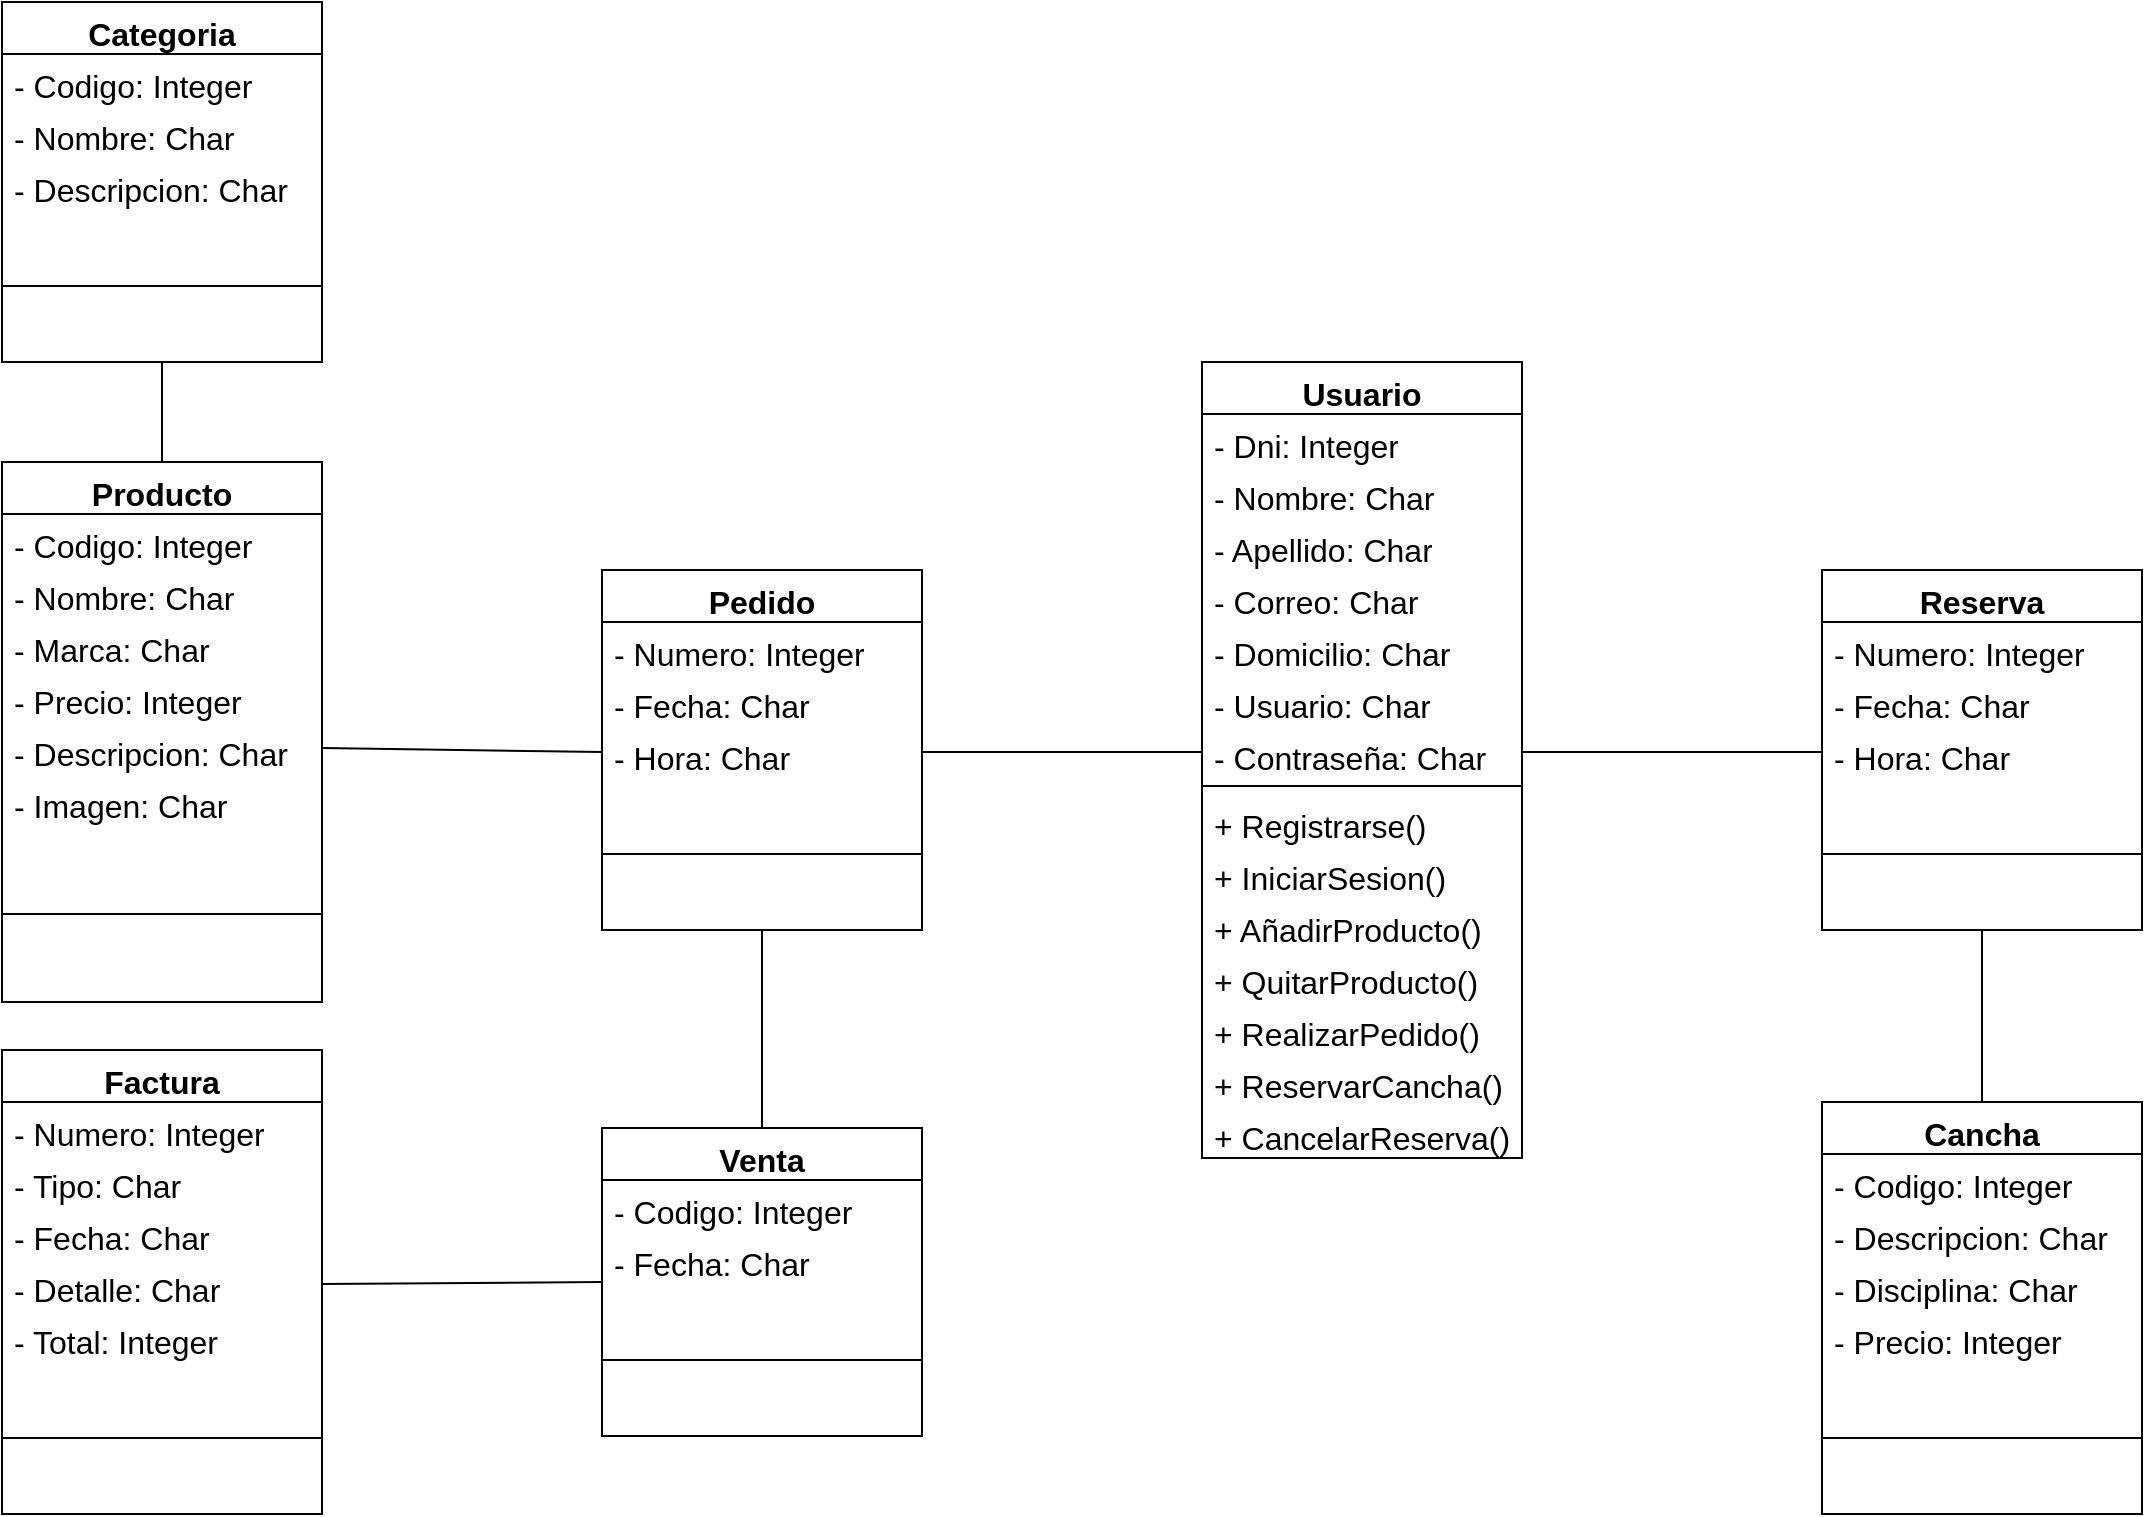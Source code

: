 <mxfile version="23.0.1" type="device">
  <diagram id="C5RBs43oDa-KdzZeNtuy" name="Page-1">
    <mxGraphModel dx="880" dy="502" grid="0" gridSize="10" guides="1" tooltips="1" connect="1" arrows="1" fold="1" page="1" pageScale="1" pageWidth="1169" pageHeight="827" background="#FFFFFF" math="0" shadow="0">
      <root>
        <mxCell id="WIyWlLk6GJQsqaUBKTNV-0" />
        <mxCell id="WIyWlLk6GJQsqaUBKTNV-1" parent="WIyWlLk6GJQsqaUBKTNV-0" />
        <mxCell id="qIdFY4mMrTVGqHNi4Kh3-2" value="Usuario" style="swimlane;fontStyle=1;align=center;verticalAlign=top;childLayout=stackLayout;horizontal=1;startSize=26;horizontalStack=0;resizeParent=1;resizeParentMax=0;resizeLast=0;collapsible=1;marginBottom=0;whiteSpace=wrap;html=1;fontSize=16;rounded=0;labelBackgroundColor=none;" vertex="1" parent="WIyWlLk6GJQsqaUBKTNV-1">
          <mxGeometry x="640" y="220" width="160" height="398" as="geometry" />
        </mxCell>
        <mxCell id="qIdFY4mMrTVGqHNi4Kh3-9" value="- Dni: Integer" style="text;strokeColor=none;fillColor=none;align=left;verticalAlign=top;spacingLeft=4;spacingRight=4;overflow=hidden;rotatable=0;points=[[0,0.5],[1,0.5]];portConstraint=eastwest;whiteSpace=wrap;html=1;fontSize=16;rounded=0;labelBackgroundColor=none;" vertex="1" parent="qIdFY4mMrTVGqHNi4Kh3-2">
          <mxGeometry y="26" width="160" height="26" as="geometry" />
        </mxCell>
        <mxCell id="qIdFY4mMrTVGqHNi4Kh3-6" value="- Nombre: Char" style="text;strokeColor=none;fillColor=none;align=left;verticalAlign=top;spacingLeft=4;spacingRight=4;overflow=hidden;rotatable=0;points=[[0,0.5],[1,0.5]];portConstraint=eastwest;whiteSpace=wrap;html=1;fontSize=16;rounded=0;labelBackgroundColor=none;" vertex="1" parent="qIdFY4mMrTVGqHNi4Kh3-2">
          <mxGeometry y="52" width="160" height="26" as="geometry" />
        </mxCell>
        <mxCell id="qIdFY4mMrTVGqHNi4Kh3-3" value="- Apellido: Char" style="text;strokeColor=none;fillColor=none;align=left;verticalAlign=top;spacingLeft=4;spacingRight=4;overflow=hidden;rotatable=0;points=[[0,0.5],[1,0.5]];portConstraint=eastwest;whiteSpace=wrap;html=1;fontSize=16;rounded=0;labelBackgroundColor=none;" vertex="1" parent="qIdFY4mMrTVGqHNi4Kh3-2">
          <mxGeometry y="78" width="160" height="26" as="geometry" />
        </mxCell>
        <mxCell id="qIdFY4mMrTVGqHNi4Kh3-7" value="- Correo: Char" style="text;strokeColor=none;fillColor=none;align=left;verticalAlign=top;spacingLeft=4;spacingRight=4;overflow=hidden;rotatable=0;points=[[0,0.5],[1,0.5]];portConstraint=eastwest;whiteSpace=wrap;html=1;fontSize=16;rounded=0;labelBackgroundColor=none;" vertex="1" parent="qIdFY4mMrTVGqHNi4Kh3-2">
          <mxGeometry y="104" width="160" height="26" as="geometry" />
        </mxCell>
        <mxCell id="qIdFY4mMrTVGqHNi4Kh3-10" value="- Domicilio: Char" style="text;strokeColor=none;fillColor=none;align=left;verticalAlign=top;spacingLeft=4;spacingRight=4;overflow=hidden;rotatable=0;points=[[0,0.5],[1,0.5]];portConstraint=eastwest;whiteSpace=wrap;html=1;fontSize=16;rounded=0;labelBackgroundColor=none;" vertex="1" parent="qIdFY4mMrTVGqHNi4Kh3-2">
          <mxGeometry y="130" width="160" height="26" as="geometry" />
        </mxCell>
        <mxCell id="qIdFY4mMrTVGqHNi4Kh3-11" value="- Usuario: Char" style="text;strokeColor=none;fillColor=none;align=left;verticalAlign=top;spacingLeft=4;spacingRight=4;overflow=hidden;rotatable=0;points=[[0,0.5],[1,0.5]];portConstraint=eastwest;whiteSpace=wrap;html=1;fontSize=16;rounded=0;labelBackgroundColor=none;" vertex="1" parent="qIdFY4mMrTVGqHNi4Kh3-2">
          <mxGeometry y="156" width="160" height="26" as="geometry" />
        </mxCell>
        <mxCell id="qIdFY4mMrTVGqHNi4Kh3-8" value="- Contraseña: Char" style="text;strokeColor=none;fillColor=none;align=left;verticalAlign=top;spacingLeft=4;spacingRight=4;overflow=hidden;rotatable=0;points=[[0,0.5],[1,0.5]];portConstraint=eastwest;whiteSpace=wrap;html=1;fontSize=16;rounded=0;labelBackgroundColor=none;" vertex="1" parent="qIdFY4mMrTVGqHNi4Kh3-2">
          <mxGeometry y="182" width="160" height="26" as="geometry" />
        </mxCell>
        <mxCell id="qIdFY4mMrTVGqHNi4Kh3-4" value="" style="line;strokeWidth=1;fillColor=none;align=left;verticalAlign=middle;spacingTop=-1;spacingLeft=3;spacingRight=3;rotatable=0;labelPosition=right;points=[];portConstraint=eastwest;fontSize=16;rounded=0;labelBackgroundColor=none;" vertex="1" parent="qIdFY4mMrTVGqHNi4Kh3-2">
          <mxGeometry y="208" width="160" height="8" as="geometry" />
        </mxCell>
        <mxCell id="qIdFY4mMrTVGqHNi4Kh3-5" value="+ Registrarse()" style="text;strokeColor=none;fillColor=none;align=left;verticalAlign=top;spacingLeft=4;spacingRight=4;overflow=hidden;rotatable=0;points=[[0,0.5],[1,0.5]];portConstraint=eastwest;whiteSpace=wrap;html=1;fontSize=16;rounded=0;labelBackgroundColor=none;" vertex="1" parent="qIdFY4mMrTVGqHNi4Kh3-2">
          <mxGeometry y="216" width="160" height="26" as="geometry" />
        </mxCell>
        <mxCell id="qIdFY4mMrTVGqHNi4Kh3-13" value="+ IniciarSesion()" style="text;strokeColor=none;fillColor=none;align=left;verticalAlign=top;spacingLeft=4;spacingRight=4;overflow=hidden;rotatable=0;points=[[0,0.5],[1,0.5]];portConstraint=eastwest;whiteSpace=wrap;html=1;fontSize=16;rounded=0;labelBackgroundColor=none;" vertex="1" parent="qIdFY4mMrTVGqHNi4Kh3-2">
          <mxGeometry y="242" width="160" height="26" as="geometry" />
        </mxCell>
        <mxCell id="qIdFY4mMrTVGqHNi4Kh3-12" value="+ AñadirProducto()" style="text;strokeColor=none;fillColor=none;align=left;verticalAlign=top;spacingLeft=4;spacingRight=4;overflow=hidden;rotatable=0;points=[[0,0.5],[1,0.5]];portConstraint=eastwest;whiteSpace=wrap;html=1;fontSize=16;rounded=0;labelBackgroundColor=none;" vertex="1" parent="qIdFY4mMrTVGqHNi4Kh3-2">
          <mxGeometry y="268" width="160" height="26" as="geometry" />
        </mxCell>
        <mxCell id="qIdFY4mMrTVGqHNi4Kh3-16" value="+ QuitarProducto()" style="text;strokeColor=none;fillColor=none;align=left;verticalAlign=top;spacingLeft=4;spacingRight=4;overflow=hidden;rotatable=0;points=[[0,0.5],[1,0.5]];portConstraint=eastwest;whiteSpace=wrap;html=1;fontSize=16;rounded=0;labelBackgroundColor=none;" vertex="1" parent="qIdFY4mMrTVGqHNi4Kh3-2">
          <mxGeometry y="294" width="160" height="26" as="geometry" />
        </mxCell>
        <mxCell id="qIdFY4mMrTVGqHNi4Kh3-14" value="+ RealizarPedido()" style="text;strokeColor=none;fillColor=none;align=left;verticalAlign=top;spacingLeft=4;spacingRight=4;overflow=hidden;rotatable=0;points=[[0,0.5],[1,0.5]];portConstraint=eastwest;whiteSpace=wrap;html=1;fontSize=16;rounded=0;labelBackgroundColor=none;" vertex="1" parent="qIdFY4mMrTVGqHNi4Kh3-2">
          <mxGeometry y="320" width="160" height="26" as="geometry" />
        </mxCell>
        <mxCell id="qIdFY4mMrTVGqHNi4Kh3-15" value="+ ReservarCancha()" style="text;strokeColor=none;fillColor=none;align=left;verticalAlign=top;spacingLeft=4;spacingRight=4;overflow=hidden;rotatable=0;points=[[0,0.5],[1,0.5]];portConstraint=eastwest;whiteSpace=wrap;html=1;fontSize=16;rounded=0;labelBackgroundColor=none;" vertex="1" parent="qIdFY4mMrTVGqHNi4Kh3-2">
          <mxGeometry y="346" width="160" height="26" as="geometry" />
        </mxCell>
        <mxCell id="qIdFY4mMrTVGqHNi4Kh3-17" value="+ CancelarReserva()" style="text;strokeColor=none;fillColor=none;align=left;verticalAlign=top;spacingLeft=4;spacingRight=4;overflow=hidden;rotatable=0;points=[[0,0.5],[1,0.5]];portConstraint=eastwest;whiteSpace=wrap;html=1;fontSize=16;rounded=0;labelBackgroundColor=none;" vertex="1" parent="qIdFY4mMrTVGqHNi4Kh3-2">
          <mxGeometry y="372" width="160" height="26" as="geometry" />
        </mxCell>
        <mxCell id="qIdFY4mMrTVGqHNi4Kh3-34" value="Producto" style="swimlane;fontStyle=1;align=center;verticalAlign=top;childLayout=stackLayout;horizontal=1;startSize=26;horizontalStack=0;resizeParent=1;resizeParentMax=0;resizeLast=0;collapsible=1;marginBottom=0;whiteSpace=wrap;html=1;fontSize=16;rounded=0;labelBackgroundColor=none;" vertex="1" parent="WIyWlLk6GJQsqaUBKTNV-1">
          <mxGeometry x="40" y="270" width="160" height="270" as="geometry" />
        </mxCell>
        <mxCell id="qIdFY4mMrTVGqHNi4Kh3-35" value="- Codigo: Integer" style="text;strokeColor=none;fillColor=none;align=left;verticalAlign=top;spacingLeft=4;spacingRight=4;overflow=hidden;rotatable=0;points=[[0,0.5],[1,0.5]];portConstraint=eastwest;whiteSpace=wrap;html=1;fontSize=16;rounded=0;labelBackgroundColor=none;" vertex="1" parent="qIdFY4mMrTVGqHNi4Kh3-34">
          <mxGeometry y="26" width="160" height="26" as="geometry" />
        </mxCell>
        <mxCell id="qIdFY4mMrTVGqHNi4Kh3-36" value="- Nombre: Char" style="text;strokeColor=none;fillColor=none;align=left;verticalAlign=top;spacingLeft=4;spacingRight=4;overflow=hidden;rotatable=0;points=[[0,0.5],[1,0.5]];portConstraint=eastwest;whiteSpace=wrap;html=1;fontSize=16;rounded=0;labelBackgroundColor=none;" vertex="1" parent="qIdFY4mMrTVGqHNi4Kh3-34">
          <mxGeometry y="52" width="160" height="26" as="geometry" />
        </mxCell>
        <mxCell id="qIdFY4mMrTVGqHNi4Kh3-37" value="- Marca: Char" style="text;strokeColor=none;fillColor=none;align=left;verticalAlign=top;spacingLeft=4;spacingRight=4;overflow=hidden;rotatable=0;points=[[0,0.5],[1,0.5]];portConstraint=eastwest;whiteSpace=wrap;html=1;fontSize=16;rounded=0;labelBackgroundColor=none;" vertex="1" parent="qIdFY4mMrTVGqHNi4Kh3-34">
          <mxGeometry y="78" width="160" height="26" as="geometry" />
        </mxCell>
        <mxCell id="qIdFY4mMrTVGqHNi4Kh3-38" value="- Precio: Integer" style="text;strokeColor=none;fillColor=none;align=left;verticalAlign=top;spacingLeft=4;spacingRight=4;overflow=hidden;rotatable=0;points=[[0,0.5],[1,0.5]];portConstraint=eastwest;whiteSpace=wrap;html=1;fontSize=16;rounded=0;labelBackgroundColor=none;" vertex="1" parent="qIdFY4mMrTVGqHNi4Kh3-34">
          <mxGeometry y="104" width="160" height="26" as="geometry" />
        </mxCell>
        <mxCell id="qIdFY4mMrTVGqHNi4Kh3-39" value="- Descripcion: Char" style="text;strokeColor=none;fillColor=none;align=left;verticalAlign=top;spacingLeft=4;spacingRight=4;overflow=hidden;rotatable=0;points=[[0,0.5],[1,0.5]];portConstraint=eastwest;whiteSpace=wrap;html=1;fontSize=16;rounded=0;labelBackgroundColor=none;" vertex="1" parent="qIdFY4mMrTVGqHNi4Kh3-34">
          <mxGeometry y="130" width="160" height="26" as="geometry" />
        </mxCell>
        <mxCell id="qIdFY4mMrTVGqHNi4Kh3-40" value="- Imagen: Char" style="text;strokeColor=none;fillColor=none;align=left;verticalAlign=top;spacingLeft=4;spacingRight=4;overflow=hidden;rotatable=0;points=[[0,0.5],[1,0.5]];portConstraint=eastwest;whiteSpace=wrap;html=1;fontSize=16;rounded=0;labelBackgroundColor=none;" vertex="1" parent="qIdFY4mMrTVGqHNi4Kh3-34">
          <mxGeometry y="156" width="160" height="26" as="geometry" />
        </mxCell>
        <mxCell id="qIdFY4mMrTVGqHNi4Kh3-42" value="" style="line;strokeWidth=1;fillColor=none;align=left;verticalAlign=middle;spacingTop=-1;spacingLeft=3;spacingRight=3;rotatable=0;labelPosition=right;points=[];portConstraint=eastwest;fontSize=16;rounded=0;labelBackgroundColor=none;" vertex="1" parent="qIdFY4mMrTVGqHNi4Kh3-34">
          <mxGeometry y="182" width="160" height="88" as="geometry" />
        </mxCell>
        <mxCell id="qIdFY4mMrTVGqHNi4Kh3-66" value="Categoria" style="swimlane;fontStyle=1;align=center;verticalAlign=top;childLayout=stackLayout;horizontal=1;startSize=26;horizontalStack=0;resizeParent=1;resizeParentMax=0;resizeLast=0;collapsible=1;marginBottom=0;whiteSpace=wrap;html=1;fontSize=16;rounded=0;labelBackgroundColor=none;" vertex="1" parent="WIyWlLk6GJQsqaUBKTNV-1">
          <mxGeometry x="40" y="40" width="160" height="180" as="geometry" />
        </mxCell>
        <mxCell id="qIdFY4mMrTVGqHNi4Kh3-67" value="- Codigo: Integer" style="text;strokeColor=none;fillColor=none;align=left;verticalAlign=top;spacingLeft=4;spacingRight=4;overflow=hidden;rotatable=0;points=[[0,0.5],[1,0.5]];portConstraint=eastwest;whiteSpace=wrap;html=1;fontSize=16;rounded=0;labelBackgroundColor=none;" vertex="1" parent="qIdFY4mMrTVGqHNi4Kh3-66">
          <mxGeometry y="26" width="160" height="26" as="geometry" />
        </mxCell>
        <mxCell id="qIdFY4mMrTVGqHNi4Kh3-68" value="- Nombre: Char" style="text;strokeColor=none;fillColor=none;align=left;verticalAlign=top;spacingLeft=4;spacingRight=4;overflow=hidden;rotatable=0;points=[[0,0.5],[1,0.5]];portConstraint=eastwest;whiteSpace=wrap;html=1;fontSize=16;rounded=0;labelBackgroundColor=none;" vertex="1" parent="qIdFY4mMrTVGqHNi4Kh3-66">
          <mxGeometry y="52" width="160" height="26" as="geometry" />
        </mxCell>
        <mxCell id="qIdFY4mMrTVGqHNi4Kh3-69" value="- Descripcion: Char" style="text;strokeColor=none;fillColor=none;align=left;verticalAlign=top;spacingLeft=4;spacingRight=4;overflow=hidden;rotatable=0;points=[[0,0.5],[1,0.5]];portConstraint=eastwest;whiteSpace=wrap;html=1;fontSize=16;rounded=0;labelBackgroundColor=none;" vertex="1" parent="qIdFY4mMrTVGqHNi4Kh3-66">
          <mxGeometry y="78" width="160" height="26" as="geometry" />
        </mxCell>
        <mxCell id="qIdFY4mMrTVGqHNi4Kh3-70" value="" style="line;strokeWidth=1;fillColor=none;align=left;verticalAlign=middle;spacingTop=-1;spacingLeft=3;spacingRight=3;rotatable=0;labelPosition=right;points=[];portConstraint=eastwest;fontSize=16;rounded=0;labelBackgroundColor=none;" vertex="1" parent="qIdFY4mMrTVGqHNi4Kh3-66">
          <mxGeometry y="104" width="160" height="76" as="geometry" />
        </mxCell>
        <mxCell id="qIdFY4mMrTVGqHNi4Kh3-71" value="Venta" style="swimlane;fontStyle=1;align=center;verticalAlign=top;childLayout=stackLayout;horizontal=1;startSize=26;horizontalStack=0;resizeParent=1;resizeParentMax=0;resizeLast=0;collapsible=1;marginBottom=0;whiteSpace=wrap;html=1;fontSize=16;rounded=0;labelBackgroundColor=none;" vertex="1" parent="WIyWlLk6GJQsqaUBKTNV-1">
          <mxGeometry x="340" y="603" width="160" height="154" as="geometry" />
        </mxCell>
        <mxCell id="qIdFY4mMrTVGqHNi4Kh3-72" value="- Codigo: Integer" style="text;strokeColor=none;fillColor=none;align=left;verticalAlign=top;spacingLeft=4;spacingRight=4;overflow=hidden;rotatable=0;points=[[0,0.5],[1,0.5]];portConstraint=eastwest;whiteSpace=wrap;html=1;fontSize=16;rounded=0;labelBackgroundColor=none;" vertex="1" parent="qIdFY4mMrTVGqHNi4Kh3-71">
          <mxGeometry y="26" width="160" height="26" as="geometry" />
        </mxCell>
        <mxCell id="qIdFY4mMrTVGqHNi4Kh3-73" value="- Fecha: Char" style="text;strokeColor=none;fillColor=none;align=left;verticalAlign=top;spacingLeft=4;spacingRight=4;overflow=hidden;rotatable=0;points=[[0,0.5],[1,0.5]];portConstraint=eastwest;whiteSpace=wrap;html=1;fontSize=16;rounded=0;labelBackgroundColor=none;" vertex="1" parent="qIdFY4mMrTVGqHNi4Kh3-71">
          <mxGeometry y="52" width="160" height="26" as="geometry" />
        </mxCell>
        <mxCell id="qIdFY4mMrTVGqHNi4Kh3-75" value="" style="line;strokeWidth=1;fillColor=none;align=left;verticalAlign=middle;spacingTop=-1;spacingLeft=3;spacingRight=3;rotatable=0;labelPosition=right;points=[];portConstraint=eastwest;fontSize=16;rounded=0;labelBackgroundColor=none;" vertex="1" parent="qIdFY4mMrTVGqHNi4Kh3-71">
          <mxGeometry y="78" width="160" height="76" as="geometry" />
        </mxCell>
        <mxCell id="qIdFY4mMrTVGqHNi4Kh3-76" value="Factura" style="swimlane;fontStyle=1;align=center;verticalAlign=top;childLayout=stackLayout;horizontal=1;startSize=26;horizontalStack=0;resizeParent=1;resizeParentMax=0;resizeLast=0;collapsible=1;marginBottom=0;whiteSpace=wrap;html=1;fontSize=16;rounded=0;labelBackgroundColor=none;" vertex="1" parent="WIyWlLk6GJQsqaUBKTNV-1">
          <mxGeometry x="40" y="564" width="160" height="232" as="geometry" />
        </mxCell>
        <mxCell id="qIdFY4mMrTVGqHNi4Kh3-77" value="- Numero: Integer" style="text;strokeColor=none;fillColor=none;align=left;verticalAlign=top;spacingLeft=4;spacingRight=4;overflow=hidden;rotatable=0;points=[[0,0.5],[1,0.5]];portConstraint=eastwest;whiteSpace=wrap;html=1;fontSize=16;rounded=0;labelBackgroundColor=none;" vertex="1" parent="qIdFY4mMrTVGqHNi4Kh3-76">
          <mxGeometry y="26" width="160" height="26" as="geometry" />
        </mxCell>
        <mxCell id="qIdFY4mMrTVGqHNi4Kh3-78" value="- Tipo: Char" style="text;strokeColor=none;fillColor=none;align=left;verticalAlign=top;spacingLeft=4;spacingRight=4;overflow=hidden;rotatable=0;points=[[0,0.5],[1,0.5]];portConstraint=eastwest;whiteSpace=wrap;html=1;fontSize=16;rounded=0;labelBackgroundColor=none;" vertex="1" parent="qIdFY4mMrTVGqHNi4Kh3-76">
          <mxGeometry y="52" width="160" height="26" as="geometry" />
        </mxCell>
        <mxCell id="qIdFY4mMrTVGqHNi4Kh3-79" value="- Fecha: Char" style="text;strokeColor=none;fillColor=none;align=left;verticalAlign=top;spacingLeft=4;spacingRight=4;overflow=hidden;rotatable=0;points=[[0,0.5],[1,0.5]];portConstraint=eastwest;whiteSpace=wrap;html=1;fontSize=16;rounded=0;labelBackgroundColor=none;" vertex="1" parent="qIdFY4mMrTVGqHNi4Kh3-76">
          <mxGeometry y="78" width="160" height="26" as="geometry" />
        </mxCell>
        <mxCell id="qIdFY4mMrTVGqHNi4Kh3-81" value="- Detalle: Char" style="text;strokeColor=none;fillColor=none;align=left;verticalAlign=top;spacingLeft=4;spacingRight=4;overflow=hidden;rotatable=0;points=[[0,0.5],[1,0.5]];portConstraint=eastwest;whiteSpace=wrap;html=1;fontSize=16;rounded=0;labelBackgroundColor=none;" vertex="1" parent="qIdFY4mMrTVGqHNi4Kh3-76">
          <mxGeometry y="104" width="160" height="26" as="geometry" />
        </mxCell>
        <mxCell id="qIdFY4mMrTVGqHNi4Kh3-82" value="- Total: Integer" style="text;strokeColor=none;fillColor=none;align=left;verticalAlign=top;spacingLeft=4;spacingRight=4;overflow=hidden;rotatable=0;points=[[0,0.5],[1,0.5]];portConstraint=eastwest;whiteSpace=wrap;html=1;fontSize=16;rounded=0;labelBackgroundColor=none;" vertex="1" parent="qIdFY4mMrTVGqHNi4Kh3-76">
          <mxGeometry y="130" width="160" height="26" as="geometry" />
        </mxCell>
        <mxCell id="qIdFY4mMrTVGqHNi4Kh3-80" value="" style="line;strokeWidth=1;fillColor=none;align=left;verticalAlign=middle;spacingTop=-1;spacingLeft=3;spacingRight=3;rotatable=0;labelPosition=right;points=[];portConstraint=eastwest;fontSize=16;rounded=0;labelBackgroundColor=none;" vertex="1" parent="qIdFY4mMrTVGqHNi4Kh3-76">
          <mxGeometry y="156" width="160" height="76" as="geometry" />
        </mxCell>
        <mxCell id="qIdFY4mMrTVGqHNi4Kh3-83" value="Cancha" style="swimlane;fontStyle=1;align=center;verticalAlign=top;childLayout=stackLayout;horizontal=1;startSize=26;horizontalStack=0;resizeParent=1;resizeParentMax=0;resizeLast=0;collapsible=1;marginBottom=0;whiteSpace=wrap;html=1;fontSize=16;rounded=0;labelBackgroundColor=none;" vertex="1" parent="WIyWlLk6GJQsqaUBKTNV-1">
          <mxGeometry x="950" y="590" width="160" height="206" as="geometry" />
        </mxCell>
        <mxCell id="qIdFY4mMrTVGqHNi4Kh3-84" value="- Codigo: Integer" style="text;strokeColor=none;fillColor=none;align=left;verticalAlign=top;spacingLeft=4;spacingRight=4;overflow=hidden;rotatable=0;points=[[0,0.5],[1,0.5]];portConstraint=eastwest;whiteSpace=wrap;html=1;fontSize=16;rounded=0;labelBackgroundColor=none;" vertex="1" parent="qIdFY4mMrTVGqHNi4Kh3-83">
          <mxGeometry y="26" width="160" height="26" as="geometry" />
        </mxCell>
        <mxCell id="qIdFY4mMrTVGqHNi4Kh3-85" value="- Descripcion: Char" style="text;strokeColor=none;fillColor=none;align=left;verticalAlign=top;spacingLeft=4;spacingRight=4;overflow=hidden;rotatable=0;points=[[0,0.5],[1,0.5]];portConstraint=eastwest;whiteSpace=wrap;html=1;fontSize=16;rounded=0;labelBackgroundColor=none;" vertex="1" parent="qIdFY4mMrTVGqHNi4Kh3-83">
          <mxGeometry y="52" width="160" height="26" as="geometry" />
        </mxCell>
        <mxCell id="qIdFY4mMrTVGqHNi4Kh3-86" value="- Disciplina: Char" style="text;strokeColor=none;fillColor=none;align=left;verticalAlign=top;spacingLeft=4;spacingRight=4;overflow=hidden;rotatable=0;points=[[0,0.5],[1,0.5]];portConstraint=eastwest;whiteSpace=wrap;html=1;fontSize=16;rounded=0;labelBackgroundColor=none;" vertex="1" parent="qIdFY4mMrTVGqHNi4Kh3-83">
          <mxGeometry y="78" width="160" height="26" as="geometry" />
        </mxCell>
        <mxCell id="qIdFY4mMrTVGqHNi4Kh3-88" value="- Precio: Integer" style="text;strokeColor=none;fillColor=none;align=left;verticalAlign=top;spacingLeft=4;spacingRight=4;overflow=hidden;rotatable=0;points=[[0,0.5],[1,0.5]];portConstraint=eastwest;whiteSpace=wrap;html=1;fontSize=16;rounded=0;labelBackgroundColor=none;" vertex="1" parent="qIdFY4mMrTVGqHNi4Kh3-83">
          <mxGeometry y="104" width="160" height="26" as="geometry" />
        </mxCell>
        <mxCell id="qIdFY4mMrTVGqHNi4Kh3-89" value="" style="line;strokeWidth=1;fillColor=none;align=left;verticalAlign=middle;spacingTop=-1;spacingLeft=3;spacingRight=3;rotatable=0;labelPosition=right;points=[];portConstraint=eastwest;fontSize=16;rounded=0;labelBackgroundColor=none;" vertex="1" parent="qIdFY4mMrTVGqHNi4Kh3-83">
          <mxGeometry y="130" width="160" height="76" as="geometry" />
        </mxCell>
        <mxCell id="qIdFY4mMrTVGqHNi4Kh3-90" value="Reserva" style="swimlane;fontStyle=1;align=center;verticalAlign=top;childLayout=stackLayout;horizontal=1;startSize=26;horizontalStack=0;resizeParent=1;resizeParentMax=0;resizeLast=0;collapsible=1;marginBottom=0;whiteSpace=wrap;html=1;fontSize=16;rounded=0;labelBackgroundColor=none;" vertex="1" parent="WIyWlLk6GJQsqaUBKTNV-1">
          <mxGeometry x="950" y="324" width="160" height="180" as="geometry" />
        </mxCell>
        <mxCell id="qIdFY4mMrTVGqHNi4Kh3-91" value="- Numero: Integer" style="text;strokeColor=none;fillColor=none;align=left;verticalAlign=top;spacingLeft=4;spacingRight=4;overflow=hidden;rotatable=0;points=[[0,0.5],[1,0.5]];portConstraint=eastwest;whiteSpace=wrap;html=1;fontSize=16;rounded=0;labelBackgroundColor=none;" vertex="1" parent="qIdFY4mMrTVGqHNi4Kh3-90">
          <mxGeometry y="26" width="160" height="26" as="geometry" />
        </mxCell>
        <mxCell id="qIdFY4mMrTVGqHNi4Kh3-93" value="- Fecha: Char" style="text;strokeColor=none;fillColor=none;align=left;verticalAlign=top;spacingLeft=4;spacingRight=4;overflow=hidden;rotatable=0;points=[[0,0.5],[1,0.5]];portConstraint=eastwest;whiteSpace=wrap;html=1;fontSize=16;rounded=0;labelBackgroundColor=none;" vertex="1" parent="qIdFY4mMrTVGqHNi4Kh3-90">
          <mxGeometry y="52" width="160" height="26" as="geometry" />
        </mxCell>
        <mxCell id="qIdFY4mMrTVGqHNi4Kh3-94" value="- Hora: Char" style="text;strokeColor=none;fillColor=none;align=left;verticalAlign=top;spacingLeft=4;spacingRight=4;overflow=hidden;rotatable=0;points=[[0,0.5],[1,0.5]];portConstraint=eastwest;whiteSpace=wrap;html=1;fontSize=16;rounded=0;labelBackgroundColor=none;" vertex="1" parent="qIdFY4mMrTVGqHNi4Kh3-90">
          <mxGeometry y="78" width="160" height="26" as="geometry" />
        </mxCell>
        <mxCell id="qIdFY4mMrTVGqHNi4Kh3-96" value="" style="line;strokeWidth=1;fillColor=none;align=left;verticalAlign=middle;spacingTop=-1;spacingLeft=3;spacingRight=3;rotatable=0;labelPosition=right;points=[];portConstraint=eastwest;fontSize=16;rounded=0;labelBackgroundColor=none;" vertex="1" parent="qIdFY4mMrTVGqHNi4Kh3-90">
          <mxGeometry y="104" width="160" height="76" as="geometry" />
        </mxCell>
        <mxCell id="qIdFY4mMrTVGqHNi4Kh3-18" value="Pedido" style="swimlane;fontStyle=1;align=center;verticalAlign=top;childLayout=stackLayout;horizontal=1;startSize=26;horizontalStack=0;resizeParent=1;resizeParentMax=0;resizeLast=0;collapsible=1;marginBottom=0;whiteSpace=wrap;html=1;fontSize=16;rounded=0;labelBackgroundColor=none;" vertex="1" parent="WIyWlLk6GJQsqaUBKTNV-1">
          <mxGeometry x="340" y="324" width="160" height="180" as="geometry" />
        </mxCell>
        <mxCell id="qIdFY4mMrTVGqHNi4Kh3-19" value="- Numero: Integer" style="text;strokeColor=none;fillColor=none;align=left;verticalAlign=top;spacingLeft=4;spacingRight=4;overflow=hidden;rotatable=0;points=[[0,0.5],[1,0.5]];portConstraint=eastwest;whiteSpace=wrap;html=1;fontSize=16;rounded=0;labelBackgroundColor=none;" vertex="1" parent="qIdFY4mMrTVGqHNi4Kh3-18">
          <mxGeometry y="26" width="160" height="26" as="geometry" />
        </mxCell>
        <mxCell id="qIdFY4mMrTVGqHNi4Kh3-20" value="- Fecha: Char" style="text;strokeColor=none;fillColor=none;align=left;verticalAlign=top;spacingLeft=4;spacingRight=4;overflow=hidden;rotatable=0;points=[[0,0.5],[1,0.5]];portConstraint=eastwest;whiteSpace=wrap;html=1;fontSize=16;rounded=0;labelBackgroundColor=none;" vertex="1" parent="qIdFY4mMrTVGqHNi4Kh3-18">
          <mxGeometry y="52" width="160" height="26" as="geometry" />
        </mxCell>
        <mxCell id="qIdFY4mMrTVGqHNi4Kh3-21" value="- Hora: Char" style="text;strokeColor=none;fillColor=none;align=left;verticalAlign=top;spacingLeft=4;spacingRight=4;overflow=hidden;rotatable=0;points=[[0,0.5],[1,0.5]];portConstraint=eastwest;whiteSpace=wrap;html=1;fontSize=16;rounded=0;labelBackgroundColor=none;" vertex="1" parent="qIdFY4mMrTVGqHNi4Kh3-18">
          <mxGeometry y="78" width="160" height="26" as="geometry" />
        </mxCell>
        <mxCell id="qIdFY4mMrTVGqHNi4Kh3-26" value="" style="line;strokeWidth=1;fillColor=none;align=left;verticalAlign=middle;spacingTop=-1;spacingLeft=3;spacingRight=3;rotatable=0;labelPosition=right;points=[];portConstraint=eastwest;fontSize=16;rounded=0;labelBackgroundColor=none;" vertex="1" parent="qIdFY4mMrTVGqHNi4Kh3-18">
          <mxGeometry y="104" width="160" height="76" as="geometry" />
        </mxCell>
        <mxCell id="qIdFY4mMrTVGqHNi4Kh3-108" value="" style="endArrow=none;html=1;rounded=0;fontSize=12;startSize=8;endSize=8;curved=1;exitX=1;exitY=0.5;exitDx=0;exitDy=0;entryX=0;entryY=0.5;entryDx=0;entryDy=0;labelBackgroundColor=none;fontColor=default;" edge="1" parent="WIyWlLk6GJQsqaUBKTNV-1" source="qIdFY4mMrTVGqHNi4Kh3-21" target="qIdFY4mMrTVGqHNi4Kh3-8">
          <mxGeometry width="50" height="50" relative="1" as="geometry">
            <mxPoint x="560" y="390" as="sourcePoint" />
            <mxPoint x="610" y="340" as="targetPoint" />
          </mxGeometry>
        </mxCell>
        <mxCell id="qIdFY4mMrTVGqHNi4Kh3-221" value="" style="endArrow=none;html=1;rounded=0;fontSize=12;startSize=8;endSize=8;curved=1;exitX=0.5;exitY=0;exitDx=0;exitDy=0;entryX=0.5;entryY=1;entryDx=0;entryDy=0;" edge="1" parent="WIyWlLk6GJQsqaUBKTNV-1" source="qIdFY4mMrTVGqHNi4Kh3-34" target="qIdFY4mMrTVGqHNi4Kh3-66">
          <mxGeometry width="50" height="50" relative="1" as="geometry">
            <mxPoint x="400" y="390" as="sourcePoint" />
            <mxPoint x="450" y="340" as="targetPoint" />
          </mxGeometry>
        </mxCell>
        <mxCell id="qIdFY4mMrTVGqHNi4Kh3-222" value="" style="endArrow=none;html=1;rounded=0;fontSize=12;startSize=8;endSize=8;curved=1;entryX=1;entryY=0.5;entryDx=0;entryDy=0;exitX=0;exitY=0.5;exitDx=0;exitDy=0;" edge="1" parent="WIyWlLk6GJQsqaUBKTNV-1" source="qIdFY4mMrTVGqHNi4Kh3-21" target="qIdFY4mMrTVGqHNi4Kh3-39">
          <mxGeometry width="50" height="50" relative="1" as="geometry">
            <mxPoint x="280" y="450" as="sourcePoint" />
            <mxPoint x="300" y="340" as="targetPoint" />
          </mxGeometry>
        </mxCell>
        <mxCell id="qIdFY4mMrTVGqHNi4Kh3-225" value="" style="endArrow=none;html=1;rounded=0;fontSize=12;startSize=8;endSize=8;curved=1;entryX=0.5;entryY=1;entryDx=0;entryDy=0;exitX=0.5;exitY=0;exitDx=0;exitDy=0;" edge="1" parent="WIyWlLk6GJQsqaUBKTNV-1" source="qIdFY4mMrTVGqHNi4Kh3-71" target="qIdFY4mMrTVGqHNi4Kh3-18">
          <mxGeometry width="50" height="50" relative="1" as="geometry">
            <mxPoint x="400" y="660" as="sourcePoint" />
            <mxPoint x="450" y="610" as="targetPoint" />
          </mxGeometry>
        </mxCell>
        <mxCell id="qIdFY4mMrTVGqHNi4Kh3-226" value="" style="endArrow=none;html=1;rounded=0;fontSize=12;startSize=8;endSize=8;curved=1;entryX=1;entryY=0.5;entryDx=0;entryDy=0;exitX=0;exitY=0.5;exitDx=0;exitDy=0;" edge="1" parent="WIyWlLk6GJQsqaUBKTNV-1" source="qIdFY4mMrTVGqHNi4Kh3-71" target="qIdFY4mMrTVGqHNi4Kh3-81">
          <mxGeometry width="50" height="50" relative="1" as="geometry">
            <mxPoint x="400" y="660" as="sourcePoint" />
            <mxPoint x="450" y="610" as="targetPoint" />
          </mxGeometry>
        </mxCell>
        <mxCell id="qIdFY4mMrTVGqHNi4Kh3-227" value="" style="endArrow=none;html=1;rounded=0;fontSize=12;startSize=8;endSize=8;curved=1;exitX=1;exitY=0.5;exitDx=0;exitDy=0;entryX=0;entryY=0.5;entryDx=0;entryDy=0;" edge="1" parent="WIyWlLk6GJQsqaUBKTNV-1" source="qIdFY4mMrTVGqHNi4Kh3-8" target="qIdFY4mMrTVGqHNi4Kh3-94">
          <mxGeometry width="50" height="50" relative="1" as="geometry">
            <mxPoint x="890" y="530" as="sourcePoint" />
            <mxPoint x="940" y="480" as="targetPoint" />
          </mxGeometry>
        </mxCell>
        <mxCell id="qIdFY4mMrTVGqHNi4Kh3-228" value="" style="endArrow=none;html=1;rounded=0;fontSize=12;startSize=8;endSize=8;curved=1;entryX=0.5;entryY=1;entryDx=0;entryDy=0;exitX=0.5;exitY=0;exitDx=0;exitDy=0;" edge="1" parent="WIyWlLk6GJQsqaUBKTNV-1" source="qIdFY4mMrTVGqHNi4Kh3-83" target="qIdFY4mMrTVGqHNi4Kh3-90">
          <mxGeometry width="50" height="50" relative="1" as="geometry">
            <mxPoint x="890" y="530" as="sourcePoint" />
            <mxPoint x="940" y="480" as="targetPoint" />
          </mxGeometry>
        </mxCell>
      </root>
    </mxGraphModel>
  </diagram>
</mxfile>
